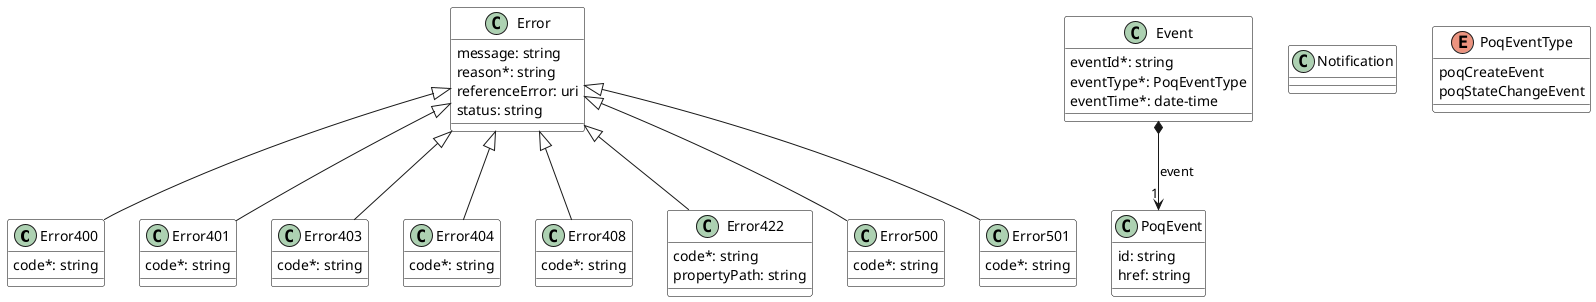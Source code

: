 @startuml
skinparam {
    ClassBackgroundColor White
    ClassBorderColor Black
}

class Error400 {

    code*: string 
}
Error <|-- Error400



class Error401 {

    code*: string 
}
Error <|-- Error401



class Error403 {

    code*: string 
}
Error <|-- Error403



class Error404 {

    code*: string 
}
Error <|-- Error404



class Error408 {

    code*: string 
}
Error <|-- Error408



class Error422 {

    code*: string 
    propertyPath: string 
}
Error <|-- Error422



class Error500 {

    code*: string 
}
Error <|-- Error500



class Error501 {

    code*: string 
}
Error <|-- Error501



class Error {

    message: string 
    reason*: string 
    referenceError: uri 
    status: string 
}



class Event {

    eventId*: string 
    eventType*: PoqEventType 
    eventTime*: date-time 
}

Event *-->"1" PoqEvent : event


class Notification {

}



class PoqEvent {

    id: string 
    href: string 
}



enum PoqEventType {

    poqCreateEvent
    poqStateChangeEvent
}
@enduml

